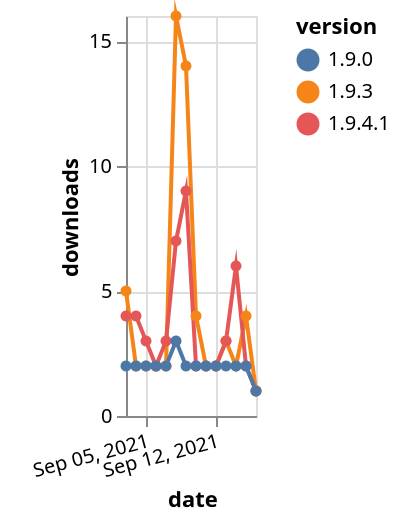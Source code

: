 {"$schema": "https://vega.github.io/schema/vega-lite/v5.json", "description": "A simple bar chart with embedded data.", "data": {"values": [{"date": "2021-09-03", "total": 6069, "delta": 5, "version": "1.9.3"}, {"date": "2021-09-04", "total": 6071, "delta": 2, "version": "1.9.3"}, {"date": "2021-09-05", "total": 6073, "delta": 2, "version": "1.9.3"}, {"date": "2021-09-06", "total": 6075, "delta": 2, "version": "1.9.3"}, {"date": "2021-09-07", "total": 6077, "delta": 2, "version": "1.9.3"}, {"date": "2021-09-08", "total": 6093, "delta": 16, "version": "1.9.3"}, {"date": "2021-09-09", "total": 6107, "delta": 14, "version": "1.9.3"}, {"date": "2021-09-10", "total": 6111, "delta": 4, "version": "1.9.3"}, {"date": "2021-09-11", "total": 6113, "delta": 2, "version": "1.9.3"}, {"date": "2021-09-12", "total": 6115, "delta": 2, "version": "1.9.3"}, {"date": "2021-09-13", "total": 6118, "delta": 3, "version": "1.9.3"}, {"date": "2021-09-14", "total": 6120, "delta": 2, "version": "1.9.3"}, {"date": "2021-09-15", "total": 6124, "delta": 4, "version": "1.9.3"}, {"date": "2021-09-16", "total": 6125, "delta": 1, "version": "1.9.3"}, {"date": "2021-09-03", "total": 2991, "delta": 4, "version": "1.9.4.1"}, {"date": "2021-09-04", "total": 2995, "delta": 4, "version": "1.9.4.1"}, {"date": "2021-09-05", "total": 2998, "delta": 3, "version": "1.9.4.1"}, {"date": "2021-09-06", "total": 3000, "delta": 2, "version": "1.9.4.1"}, {"date": "2021-09-07", "total": 3003, "delta": 3, "version": "1.9.4.1"}, {"date": "2021-09-08", "total": 3010, "delta": 7, "version": "1.9.4.1"}, {"date": "2021-09-09", "total": 3019, "delta": 9, "version": "1.9.4.1"}, {"date": "2021-09-10", "total": 3021, "delta": 2, "version": "1.9.4.1"}, {"date": "2021-09-11", "total": 3023, "delta": 2, "version": "1.9.4.1"}, {"date": "2021-09-12", "total": 3025, "delta": 2, "version": "1.9.4.1"}, {"date": "2021-09-13", "total": 3028, "delta": 3, "version": "1.9.4.1"}, {"date": "2021-09-14", "total": 3034, "delta": 6, "version": "1.9.4.1"}, {"date": "2021-09-15", "total": 3036, "delta": 2, "version": "1.9.4.1"}, {"date": "2021-09-16", "total": 3037, "delta": 1, "version": "1.9.4.1"}, {"date": "2021-09-03", "total": 2975, "delta": 2, "version": "1.9.0"}, {"date": "2021-09-04", "total": 2977, "delta": 2, "version": "1.9.0"}, {"date": "2021-09-05", "total": 2979, "delta": 2, "version": "1.9.0"}, {"date": "2021-09-06", "total": 2981, "delta": 2, "version": "1.9.0"}, {"date": "2021-09-07", "total": 2983, "delta": 2, "version": "1.9.0"}, {"date": "2021-09-08", "total": 2986, "delta": 3, "version": "1.9.0"}, {"date": "2021-09-09", "total": 2988, "delta": 2, "version": "1.9.0"}, {"date": "2021-09-10", "total": 2990, "delta": 2, "version": "1.9.0"}, {"date": "2021-09-11", "total": 2992, "delta": 2, "version": "1.9.0"}, {"date": "2021-09-12", "total": 2994, "delta": 2, "version": "1.9.0"}, {"date": "2021-09-13", "total": 2996, "delta": 2, "version": "1.9.0"}, {"date": "2021-09-14", "total": 2998, "delta": 2, "version": "1.9.0"}, {"date": "2021-09-15", "total": 3000, "delta": 2, "version": "1.9.0"}, {"date": "2021-09-16", "total": 3001, "delta": 1, "version": "1.9.0"}]}, "width": "container", "mark": {"type": "line", "point": {"filled": true}}, "encoding": {"x": {"field": "date", "type": "temporal", "timeUnit": "yearmonthdate", "title": "date", "axis": {"labelAngle": -15}}, "y": {"field": "delta", "type": "quantitative", "title": "downloads"}, "color": {"field": "version", "type": "nominal"}, "tooltip": {"field": "delta"}}}